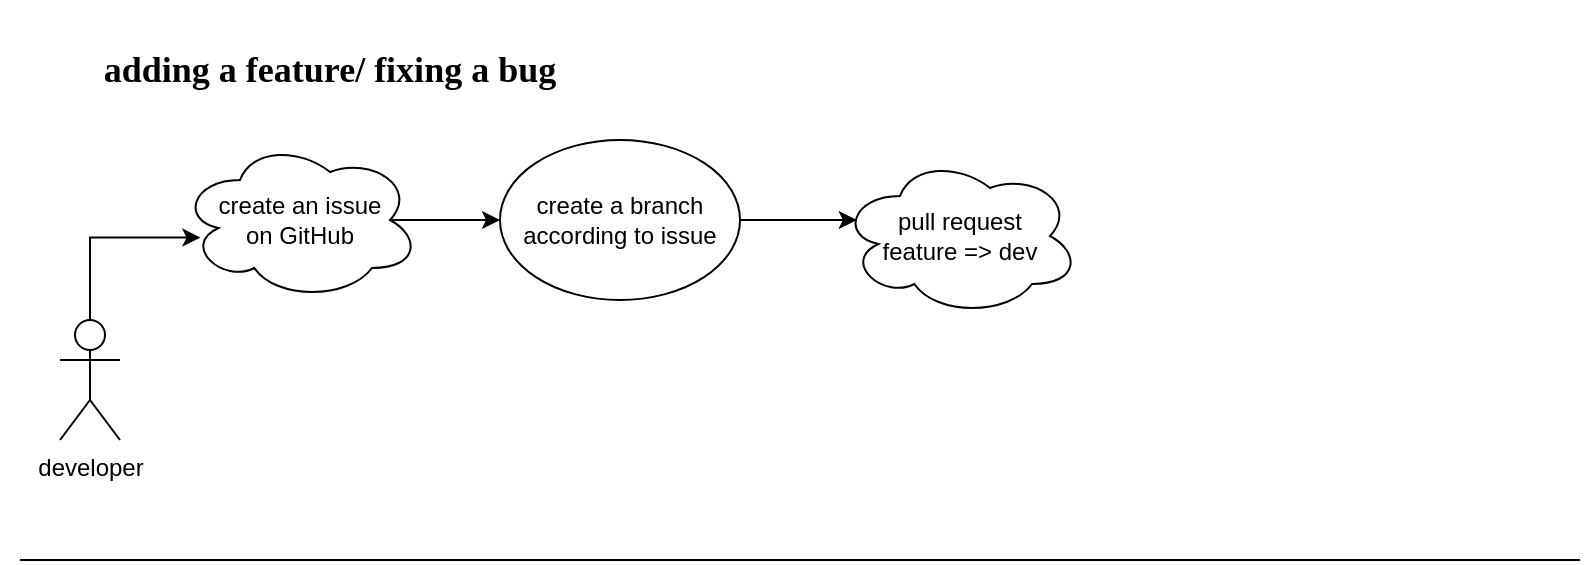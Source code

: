 <mxfile version="28.0.6">
  <diagram name="workflow" id="OQHJ53ZApCnURIPWZ5E8">
    <mxGraphModel dx="1281" dy="527" grid="1" gridSize="10" guides="1" tooltips="1" connect="1" arrows="1" fold="1" page="1" pageScale="1" pageWidth="827" pageHeight="1169" math="0" shadow="0">
      <root>
        <mxCell id="0" />
        <mxCell id="1" parent="0" />
        <mxCell id="V5XObnv75C7-Vqnx-eGj-13" style="edgeStyle=orthogonalEdgeStyle;rounded=0;orthogonalLoop=1;jettySize=auto;html=1;entryX=0.085;entryY=0.61;entryDx=0;entryDy=0;entryPerimeter=0;" edge="1" parent="1" source="V5XObnv75C7-Vqnx-eGj-1" target="V5XObnv75C7-Vqnx-eGj-9">
          <mxGeometry relative="1" as="geometry">
            <Array as="points">
              <mxPoint x="55" y="119" />
            </Array>
          </mxGeometry>
        </mxCell>
        <mxCell id="V5XObnv75C7-Vqnx-eGj-1" value="developer" style="shape=umlActor;verticalLabelPosition=bottom;verticalAlign=top;html=1;outlineConnect=0;" vertex="1" parent="1">
          <mxGeometry x="40" y="160" width="30" height="60" as="geometry" />
        </mxCell>
        <mxCell id="V5XObnv75C7-Vqnx-eGj-7" value="" style="endArrow=none;html=1;rounded=0;" edge="1" parent="1">
          <mxGeometry width="50" height="50" relative="1" as="geometry">
            <mxPoint x="20" y="280" as="sourcePoint" />
            <mxPoint x="800" y="280" as="targetPoint" />
          </mxGeometry>
        </mxCell>
        <mxCell id="V5XObnv75C7-Vqnx-eGj-8" value="&lt;h2&gt;&lt;font style=&quot;&quot; face=&quot;Verdana&quot;&gt;adding a feature/ fixing a bug&lt;/font&gt;&lt;/h2&gt;" style="text;html=1;align=center;verticalAlign=middle;whiteSpace=wrap;rounded=0;" vertex="1" parent="1">
          <mxGeometry x="10" width="330" height="70" as="geometry" />
        </mxCell>
        <mxCell id="V5XObnv75C7-Vqnx-eGj-11" value="" style="edgeStyle=orthogonalEdgeStyle;rounded=0;orthogonalLoop=1;jettySize=auto;html=1;exitX=0.875;exitY=0.5;exitDx=0;exitDy=0;exitPerimeter=0;" edge="1" parent="1" source="V5XObnv75C7-Vqnx-eGj-9" target="V5XObnv75C7-Vqnx-eGj-10">
          <mxGeometry relative="1" as="geometry" />
        </mxCell>
        <mxCell id="V5XObnv75C7-Vqnx-eGj-9" value="create an issue&lt;div&gt;on GitHub&lt;/div&gt;" style="ellipse;shape=cloud;whiteSpace=wrap;html=1;" vertex="1" parent="1">
          <mxGeometry x="100" y="70" width="120" height="80" as="geometry" />
        </mxCell>
        <mxCell id="V5XObnv75C7-Vqnx-eGj-15" value="" style="edgeStyle=orthogonalEdgeStyle;rounded=0;orthogonalLoop=1;jettySize=auto;html=1;entryX=0.07;entryY=0.4;entryDx=0;entryDy=0;entryPerimeter=0;" edge="1" parent="1" source="V5XObnv75C7-Vqnx-eGj-10" target="V5XObnv75C7-Vqnx-eGj-14">
          <mxGeometry relative="1" as="geometry" />
        </mxCell>
        <mxCell id="V5XObnv75C7-Vqnx-eGj-10" value="create a branch&lt;div&gt;according to issue&lt;/div&gt;" style="ellipse;whiteSpace=wrap;html=1;" vertex="1" parent="1">
          <mxGeometry x="260" y="70" width="120" height="80" as="geometry" />
        </mxCell>
        <mxCell id="V5XObnv75C7-Vqnx-eGj-14" value="pull request&lt;div&gt;feature&amp;nbsp;&lt;span style=&quot;background-color: transparent; color: light-dark(rgb(0, 0, 0), rgb(255, 255, 255));&quot;&gt;=&amp;gt; dev&lt;/span&gt;&lt;/div&gt;" style="ellipse;shape=cloud;whiteSpace=wrap;html=1;" vertex="1" parent="1">
          <mxGeometry x="430" y="78" width="120" height="80" as="geometry" />
        </mxCell>
      </root>
    </mxGraphModel>
  </diagram>
</mxfile>
